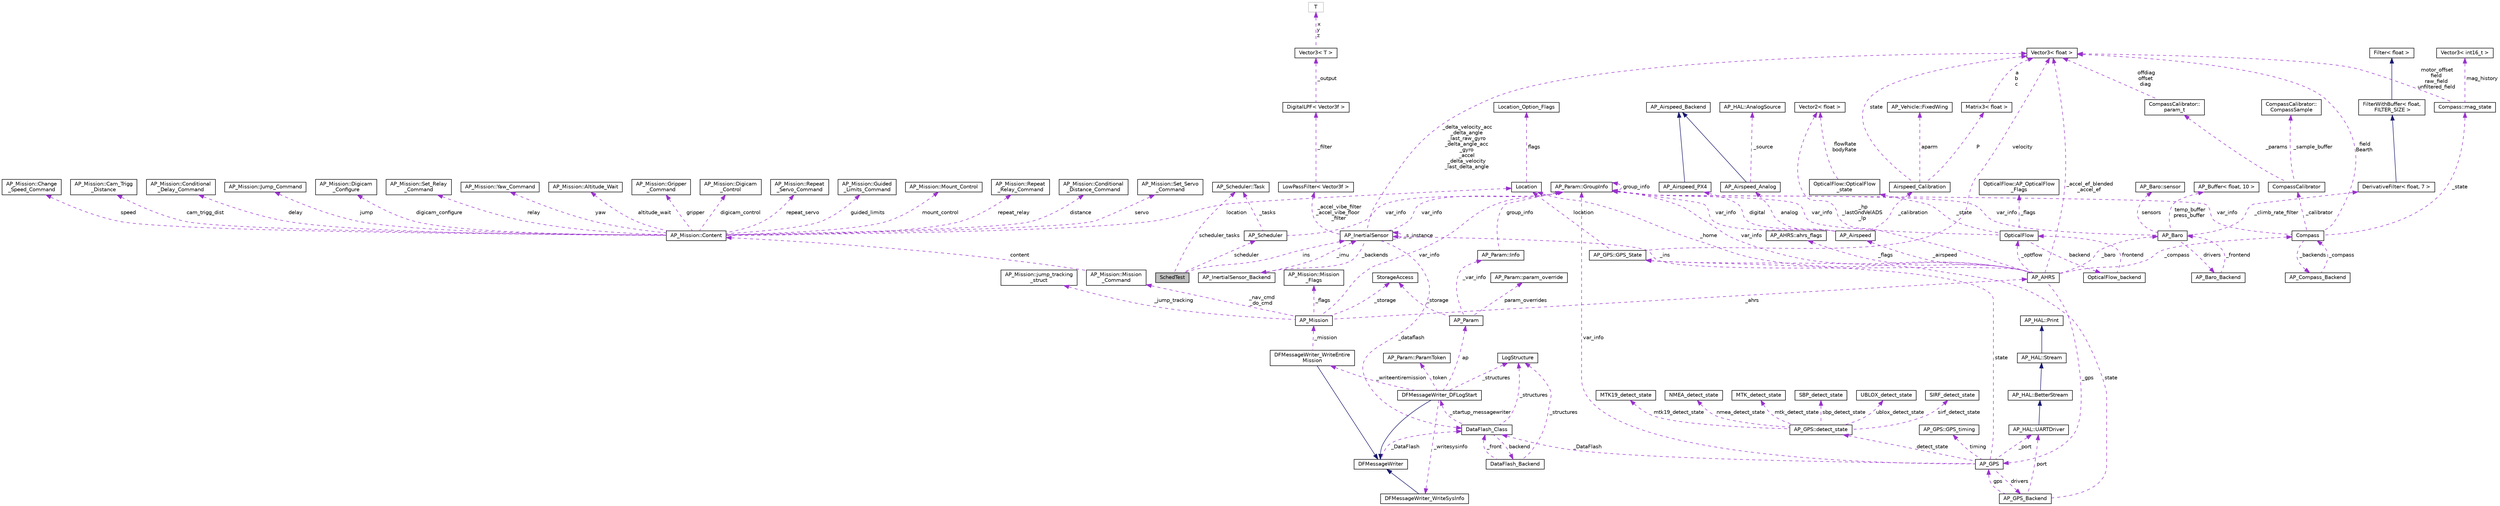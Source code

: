 digraph "SchedTest"
{
 // INTERACTIVE_SVG=YES
  edge [fontname="Helvetica",fontsize="10",labelfontname="Helvetica",labelfontsize="10"];
  node [fontname="Helvetica",fontsize="10",shape=record];
  Node1 [label="SchedTest",height=0.2,width=0.4,color="black", fillcolor="grey75", style="filled", fontcolor="black"];
  Node2 -> Node1 [dir="back",color="darkorchid3",fontsize="10",style="dashed",label=" scheduler" ,fontname="Helvetica"];
  Node2 [label="AP_Scheduler",height=0.2,width=0.4,color="black", fillcolor="white", style="filled",URL="$classAP__Scheduler.html"];
  Node3 -> Node2 [dir="back",color="darkorchid3",fontsize="10",style="dashed",label=" var_info" ,fontname="Helvetica"];
  Node3 [label="AP_Param::GroupInfo",height=0.2,width=0.4,color="black", fillcolor="white", style="filled",URL="$structAP__Param_1_1GroupInfo.html"];
  Node3 -> Node3 [dir="back",color="darkorchid3",fontsize="10",style="dashed",label=" group_info" ,fontname="Helvetica"];
  Node4 -> Node2 [dir="back",color="darkorchid3",fontsize="10",style="dashed",label=" _tasks" ,fontname="Helvetica"];
  Node4 [label="AP_Scheduler::Task",height=0.2,width=0.4,color="black", fillcolor="white", style="filled",URL="$structAP__Scheduler_1_1Task.html"];
  Node4 -> Node1 [dir="back",color="darkorchid3",fontsize="10",style="dashed",label=" scheduler_tasks" ,fontname="Helvetica"];
  Node5 -> Node1 [dir="back",color="darkorchid3",fontsize="10",style="dashed",label=" ins" ,fontname="Helvetica"];
  Node5 [label="AP_InertialSensor",height=0.2,width=0.4,color="black", fillcolor="white", style="filled",URL="$classAP__InertialSensor.html"];
  Node6 -> Node5 [dir="back",color="darkorchid3",fontsize="10",style="dashed",label=" _accel_vibe_filter\n_accel_vibe_floor\l_filter" ,fontname="Helvetica"];
  Node6 [label="LowPassFilter\< Vector3f \>",height=0.2,width=0.4,color="black", fillcolor="white", style="filled",URL="$classLowPassFilter.html"];
  Node7 -> Node6 [dir="back",color="darkorchid3",fontsize="10",style="dashed",label=" _filter" ,fontname="Helvetica"];
  Node7 [label="DigitalLPF\< Vector3f \>",height=0.2,width=0.4,color="black", fillcolor="white", style="filled",URL="$classDigitalLPF.html"];
  Node8 -> Node7 [dir="back",color="darkorchid3",fontsize="10",style="dashed",label=" _output" ,fontname="Helvetica"];
  Node8 [label="Vector3\< T \>",height=0.2,width=0.4,color="black", fillcolor="white", style="filled",URL="$classVector3.html"];
  Node9 -> Node8 [dir="back",color="darkorchid3",fontsize="10",style="dashed",label=" x\ny\nz" ,fontname="Helvetica"];
  Node9 [label="T",height=0.2,width=0.4,color="grey75", fillcolor="white", style="filled"];
  Node10 -> Node5 [dir="back",color="darkorchid3",fontsize="10",style="dashed",label=" _backends" ,fontname="Helvetica"];
  Node10 [label="AP_InertialSensor_Backend",height=0.2,width=0.4,color="black", fillcolor="white", style="filled",URL="$classAP__InertialSensor__Backend.html"];
  Node5 -> Node10 [dir="back",color="darkorchid3",fontsize="10",style="dashed",label=" _imu" ,fontname="Helvetica"];
  Node11 -> Node5 [dir="back",color="darkorchid3",fontsize="10",style="dashed",label=" _dataflash" ,fontname="Helvetica"];
  Node11 [label="DataFlash_Class",height=0.2,width=0.4,color="black", fillcolor="white", style="filled",URL="$classDataFlash__Class.html"];
  Node12 -> Node11 [dir="back",color="darkorchid3",fontsize="10",style="dashed",label=" _structures" ,fontname="Helvetica"];
  Node12 [label="LogStructure",height=0.2,width=0.4,color="black", fillcolor="white", style="filled",URL="$structLogStructure.html"];
  Node13 -> Node11 [dir="back",color="darkorchid3",fontsize="10",style="dashed",label=" backend" ,fontname="Helvetica"];
  Node13 [label="DataFlash_Backend",height=0.2,width=0.4,color="black", fillcolor="white", style="filled",URL="$classDataFlash__Backend.html"];
  Node12 -> Node13 [dir="back",color="darkorchid3",fontsize="10",style="dashed",label=" _structures" ,fontname="Helvetica"];
  Node11 -> Node13 [dir="back",color="darkorchid3",fontsize="10",style="dashed",label=" _front" ,fontname="Helvetica"];
  Node14 -> Node11 [dir="back",color="darkorchid3",fontsize="10",style="dashed",label=" _startup_messagewriter" ,fontname="Helvetica"];
  Node14 [label="DFMessageWriter_DFLogStart",height=0.2,width=0.4,color="black", fillcolor="white", style="filled",URL="$classDFMessageWriter__DFLogStart.html"];
  Node15 -> Node14 [dir="back",color="midnightblue",fontsize="10",style="solid",fontname="Helvetica"];
  Node15 [label="DFMessageWriter",height=0.2,width=0.4,color="black", fillcolor="white", style="filled",URL="$classDFMessageWriter.html"];
  Node11 -> Node15 [dir="back",color="darkorchid3",fontsize="10",style="dashed",label=" _DataFlash" ,fontname="Helvetica"];
  Node16 -> Node14 [dir="back",color="darkorchid3",fontsize="10",style="dashed",label=" _writeentiremission" ,fontname="Helvetica"];
  Node16 [label="DFMessageWriter_WriteEntire\lMission",height=0.2,width=0.4,color="black", fillcolor="white", style="filled",URL="$classDFMessageWriter__WriteEntireMission.html"];
  Node15 -> Node16 [dir="back",color="midnightblue",fontsize="10",style="solid",fontname="Helvetica"];
  Node17 -> Node16 [dir="back",color="darkorchid3",fontsize="10",style="dashed",label=" _mission" ,fontname="Helvetica"];
  Node17 [label="AP_Mission",height=0.2,width=0.4,color="black", fillcolor="white", style="filled",URL="$classAP__Mission.html",tooltip="Object managing Mission. "];
  Node18 -> Node17 [dir="back",color="darkorchid3",fontsize="10",style="dashed",label=" _storage" ,fontname="Helvetica"];
  Node18 [label="StorageAccess",height=0.2,width=0.4,color="black", fillcolor="white", style="filled",URL="$classStorageAccess.html"];
  Node19 -> Node17 [dir="back",color="darkorchid3",fontsize="10",style="dashed",label=" _nav_cmd\n_do_cmd" ,fontname="Helvetica"];
  Node19 [label="AP_Mission::Mission\l_Command",height=0.2,width=0.4,color="black", fillcolor="white", style="filled",URL="$structAP__Mission_1_1Mission__Command.html"];
  Node20 -> Node19 [dir="back",color="darkorchid3",fontsize="10",style="dashed",label=" content" ,fontname="Helvetica"];
  Node20 [label="AP_Mission::Content",height=0.2,width=0.4,color="black", fillcolor="white", style="filled",URL="$unionAP__Mission_1_1Content.html"];
  Node21 -> Node20 [dir="back",color="darkorchid3",fontsize="10",style="dashed",label=" guided_limits" ,fontname="Helvetica"];
  Node21 [label="AP_Mission::Guided\l_Limits_Command",height=0.2,width=0.4,color="black", fillcolor="white", style="filled",URL="$structAP__Mission_1_1Guided__Limits__Command.html"];
  Node22 -> Node20 [dir="back",color="darkorchid3",fontsize="10",style="dashed",label=" mount_control" ,fontname="Helvetica"];
  Node22 [label="AP_Mission::Mount_Control",height=0.2,width=0.4,color="black", fillcolor="white", style="filled",URL="$structAP__Mission_1_1Mount__Control.html"];
  Node23 -> Node20 [dir="back",color="darkorchid3",fontsize="10",style="dashed",label=" repeat_relay" ,fontname="Helvetica"];
  Node23 [label="AP_Mission::Repeat\l_Relay_Command",height=0.2,width=0.4,color="black", fillcolor="white", style="filled",URL="$structAP__Mission_1_1Repeat__Relay__Command.html"];
  Node24 -> Node20 [dir="back",color="darkorchid3",fontsize="10",style="dashed",label=" distance" ,fontname="Helvetica"];
  Node24 [label="AP_Mission::Conditional\l_Distance_Command",height=0.2,width=0.4,color="black", fillcolor="white", style="filled",URL="$structAP__Mission_1_1Conditional__Distance__Command.html"];
  Node25 -> Node20 [dir="back",color="darkorchid3",fontsize="10",style="dashed",label=" servo" ,fontname="Helvetica"];
  Node25 [label="AP_Mission::Set_Servo\l_Command",height=0.2,width=0.4,color="black", fillcolor="white", style="filled",URL="$structAP__Mission_1_1Set__Servo__Command.html"];
  Node26 -> Node20 [dir="back",color="darkorchid3",fontsize="10",style="dashed",label=" speed" ,fontname="Helvetica"];
  Node26 [label="AP_Mission::Change\l_Speed_Command",height=0.2,width=0.4,color="black", fillcolor="white", style="filled",URL="$structAP__Mission_1_1Change__Speed__Command.html"];
  Node27 -> Node20 [dir="back",color="darkorchid3",fontsize="10",style="dashed",label=" cam_trigg_dist" ,fontname="Helvetica"];
  Node27 [label="AP_Mission::Cam_Trigg\l_Distance",height=0.2,width=0.4,color="black", fillcolor="white", style="filled",URL="$structAP__Mission_1_1Cam__Trigg__Distance.html"];
  Node28 -> Node20 [dir="back",color="darkorchid3",fontsize="10",style="dashed",label=" delay" ,fontname="Helvetica"];
  Node28 [label="AP_Mission::Conditional\l_Delay_Command",height=0.2,width=0.4,color="black", fillcolor="white", style="filled",URL="$structAP__Mission_1_1Conditional__Delay__Command.html"];
  Node29 -> Node20 [dir="back",color="darkorchid3",fontsize="10",style="dashed",label=" jump" ,fontname="Helvetica"];
  Node29 [label="AP_Mission::Jump_Command",height=0.2,width=0.4,color="black", fillcolor="white", style="filled",URL="$structAP__Mission_1_1Jump__Command.html"];
  Node30 -> Node20 [dir="back",color="darkorchid3",fontsize="10",style="dashed",label=" location" ,fontname="Helvetica"];
  Node30 [label="Location",height=0.2,width=0.4,color="black", fillcolor="white", style="filled",URL="$structLocation.html"];
  Node31 -> Node30 [dir="back",color="darkorchid3",fontsize="10",style="dashed",label=" flags" ,fontname="Helvetica"];
  Node31 [label="Location_Option_Flags",height=0.2,width=0.4,color="black", fillcolor="white", style="filled",URL="$structLocation__Option__Flags.html"];
  Node32 -> Node20 [dir="back",color="darkorchid3",fontsize="10",style="dashed",label=" digicam_configure" ,fontname="Helvetica"];
  Node32 [label="AP_Mission::Digicam\l_Configure",height=0.2,width=0.4,color="black", fillcolor="white", style="filled",URL="$structAP__Mission_1_1Digicam__Configure.html"];
  Node33 -> Node20 [dir="back",color="darkorchid3",fontsize="10",style="dashed",label=" relay" ,fontname="Helvetica"];
  Node33 [label="AP_Mission::Set_Relay\l_Command",height=0.2,width=0.4,color="black", fillcolor="white", style="filled",URL="$structAP__Mission_1_1Set__Relay__Command.html"];
  Node34 -> Node20 [dir="back",color="darkorchid3",fontsize="10",style="dashed",label=" yaw" ,fontname="Helvetica"];
  Node34 [label="AP_Mission::Yaw_Command",height=0.2,width=0.4,color="black", fillcolor="white", style="filled",URL="$structAP__Mission_1_1Yaw__Command.html"];
  Node35 -> Node20 [dir="back",color="darkorchid3",fontsize="10",style="dashed",label=" altitude_wait" ,fontname="Helvetica"];
  Node35 [label="AP_Mission::Altitude_Wait",height=0.2,width=0.4,color="black", fillcolor="white", style="filled",URL="$structAP__Mission_1_1Altitude__Wait.html"];
  Node36 -> Node20 [dir="back",color="darkorchid3",fontsize="10",style="dashed",label=" gripper" ,fontname="Helvetica"];
  Node36 [label="AP_Mission::Gripper\l_Command",height=0.2,width=0.4,color="black", fillcolor="white", style="filled",URL="$structAP__Mission_1_1Gripper__Command.html"];
  Node37 -> Node20 [dir="back",color="darkorchid3",fontsize="10",style="dashed",label=" digicam_control" ,fontname="Helvetica"];
  Node37 [label="AP_Mission::Digicam\l_Control",height=0.2,width=0.4,color="black", fillcolor="white", style="filled",URL="$structAP__Mission_1_1Digicam__Control.html"];
  Node38 -> Node20 [dir="back",color="darkorchid3",fontsize="10",style="dashed",label=" repeat_servo" ,fontname="Helvetica"];
  Node38 [label="AP_Mission::Repeat\l_Servo_Command",height=0.2,width=0.4,color="black", fillcolor="white", style="filled",URL="$structAP__Mission_1_1Repeat__Servo__Command.html"];
  Node3 -> Node17 [dir="back",color="darkorchid3",fontsize="10",style="dashed",label=" var_info" ,fontname="Helvetica"];
  Node39 -> Node17 [dir="back",color="darkorchid3",fontsize="10",style="dashed",label=" _flags" ,fontname="Helvetica"];
  Node39 [label="AP_Mission::Mission\l_Flags",height=0.2,width=0.4,color="black", fillcolor="white", style="filled",URL="$structAP__Mission_1_1Mission__Flags.html"];
  Node40 -> Node17 [dir="back",color="darkorchid3",fontsize="10",style="dashed",label=" _ahrs" ,fontname="Helvetica"];
  Node40 [label="AP_AHRS",height=0.2,width=0.4,color="black", fillcolor="white", style="filled",URL="$classAP__AHRS.html"];
  Node41 -> Node40 [dir="back",color="darkorchid3",fontsize="10",style="dashed",label=" _flags" ,fontname="Helvetica"];
  Node41 [label="AP_AHRS::ahrs_flags",height=0.2,width=0.4,color="black", fillcolor="white", style="filled",URL="$structAP__AHRS_1_1ahrs__flags.html"];
  Node42 -> Node40 [dir="back",color="darkorchid3",fontsize="10",style="dashed",label=" _baro" ,fontname="Helvetica"];
  Node42 [label="AP_Baro",height=0.2,width=0.4,color="black", fillcolor="white", style="filled",URL="$classAP__Baro.html"];
  Node43 -> Node42 [dir="back",color="darkorchid3",fontsize="10",style="dashed",label=" sensors" ,fontname="Helvetica"];
  Node43 [label="AP_Baro::sensor",height=0.2,width=0.4,color="black", fillcolor="white", style="filled",URL="$structAP__Baro_1_1sensor.html"];
  Node44 -> Node42 [dir="back",color="darkorchid3",fontsize="10",style="dashed",label=" temp_buffer\npress_buffer" ,fontname="Helvetica"];
  Node44 [label="AP_Buffer\< float, 10 \>",height=0.2,width=0.4,color="black", fillcolor="white", style="filled",URL="$classAP__Buffer.html"];
  Node45 -> Node42 [dir="back",color="darkorchid3",fontsize="10",style="dashed",label=" _climb_rate_filter" ,fontname="Helvetica"];
  Node45 [label="DerivativeFilter\< float, 7 \>",height=0.2,width=0.4,color="black", fillcolor="white", style="filled",URL="$classDerivativeFilter.html"];
  Node46 -> Node45 [dir="back",color="midnightblue",fontsize="10",style="solid",fontname="Helvetica"];
  Node46 [label="FilterWithBuffer\< float,\l FILTER_SIZE \>",height=0.2,width=0.4,color="black", fillcolor="white", style="filled",URL="$classFilterWithBuffer.html"];
  Node47 -> Node46 [dir="back",color="midnightblue",fontsize="10",style="solid",fontname="Helvetica"];
  Node47 [label="Filter\< float \>",height=0.2,width=0.4,color="black", fillcolor="white", style="filled",URL="$classFilter.html"];
  Node3 -> Node42 [dir="back",color="darkorchid3",fontsize="10",style="dashed",label=" var_info" ,fontname="Helvetica"];
  Node48 -> Node42 [dir="back",color="darkorchid3",fontsize="10",style="dashed",label=" drivers" ,fontname="Helvetica"];
  Node48 [label="AP_Baro_Backend",height=0.2,width=0.4,color="black", fillcolor="white", style="filled",URL="$classAP__Baro__Backend.html",tooltip="-*- tab-width: 4; Mode: C++; c-basic-offset: 4; indent-tabs-mode: nil -*- "];
  Node42 -> Node48 [dir="back",color="darkorchid3",fontsize="10",style="dashed",label=" _frontend" ,fontname="Helvetica"];
  Node49 -> Node40 [dir="back",color="darkorchid3",fontsize="10",style="dashed",label=" _optflow" ,fontname="Helvetica"];
  Node49 [label="OpticalFlow",height=0.2,width=0.4,color="black", fillcolor="white", style="filled",URL="$classOpticalFlow.html"];
  Node3 -> Node49 [dir="back",color="darkorchid3",fontsize="10",style="dashed",label=" var_info" ,fontname="Helvetica"];
  Node50 -> Node49 [dir="back",color="darkorchid3",fontsize="10",style="dashed",label=" _state" ,fontname="Helvetica"];
  Node50 [label="OpticalFlow::OpticalFlow\l_state",height=0.2,width=0.4,color="black", fillcolor="white", style="filled",URL="$structOpticalFlow_1_1OpticalFlow__state.html"];
  Node51 -> Node50 [dir="back",color="darkorchid3",fontsize="10",style="dashed",label=" flowRate\nbodyRate" ,fontname="Helvetica"];
  Node51 [label="Vector2\< float \>",height=0.2,width=0.4,color="black", fillcolor="white", style="filled",URL="$structVector2.html"];
  Node52 -> Node49 [dir="back",color="darkorchid3",fontsize="10",style="dashed",label=" backend" ,fontname="Helvetica"];
  Node52 [label="OpticalFlow_backend",height=0.2,width=0.4,color="black", fillcolor="white", style="filled",URL="$classOpticalFlow__backend.html"];
  Node49 -> Node52 [dir="back",color="darkorchid3",fontsize="10",style="dashed",label=" frontend" ,fontname="Helvetica"];
  Node53 -> Node49 [dir="back",color="darkorchid3",fontsize="10",style="dashed",label=" _flags" ,fontname="Helvetica"];
  Node53 [label="OpticalFlow::AP_OpticalFlow\l_Flags",height=0.2,width=0.4,color="black", fillcolor="white", style="filled",URL="$structOpticalFlow_1_1AP__OpticalFlow__Flags.html"];
  Node3 -> Node40 [dir="back",color="darkorchid3",fontsize="10",style="dashed",label=" var_info" ,fontname="Helvetica"];
  Node54 -> Node40 [dir="back",color="darkorchid3",fontsize="10",style="dashed",label=" _accel_ef_blended\n_accel_ef" ,fontname="Helvetica"];
  Node54 [label="Vector3\< float \>",height=0.2,width=0.4,color="black", fillcolor="white", style="filled",URL="$classVector3.html"];
  Node5 -> Node40 [dir="back",color="darkorchid3",fontsize="10",style="dashed",label=" _ins" ,fontname="Helvetica"];
  Node55 -> Node40 [dir="back",color="darkorchid3",fontsize="10",style="dashed",label=" _airspeed" ,fontname="Helvetica"];
  Node55 [label="AP_Airspeed",height=0.2,width=0.4,color="black", fillcolor="white", style="filled",URL="$classAP__Airspeed.html"];
  Node56 -> Node55 [dir="back",color="darkorchid3",fontsize="10",style="dashed",label=" analog" ,fontname="Helvetica"];
  Node56 [label="AP_Airspeed_Analog",height=0.2,width=0.4,color="black", fillcolor="white", style="filled",URL="$classAP__Airspeed__Analog.html",tooltip="-*- tab-width: 4; Mode: C++; c-basic-offset: 4; indent-tabs-mode: nil -*- "];
  Node57 -> Node56 [dir="back",color="midnightblue",fontsize="10",style="solid",fontname="Helvetica"];
  Node57 [label="AP_Airspeed_Backend",height=0.2,width=0.4,color="black", fillcolor="white", style="filled",URL="$classAP__Airspeed__Backend.html",tooltip="-*- tab-width: 4; Mode: C++; c-basic-offset: 4; indent-tabs-mode: nil -*- "];
  Node58 -> Node56 [dir="back",color="darkorchid3",fontsize="10",style="dashed",label=" _source" ,fontname="Helvetica"];
  Node58 [label="AP_HAL::AnalogSource",height=0.2,width=0.4,color="black", fillcolor="white", style="filled",URL="$classAP__HAL_1_1AnalogSource.html"];
  Node3 -> Node55 [dir="back",color="darkorchid3",fontsize="10",style="dashed",label=" var_info" ,fontname="Helvetica"];
  Node59 -> Node55 [dir="back",color="darkorchid3",fontsize="10",style="dashed",label=" digital" ,fontname="Helvetica"];
  Node59 [label="AP_Airspeed_PX4",height=0.2,width=0.4,color="black", fillcolor="white", style="filled",URL="$classAP__Airspeed__PX4.html",tooltip="-*- tab-width: 4; Mode: C++; c-basic-offset: 4; indent-tabs-mode: nil -*- "];
  Node57 -> Node59 [dir="back",color="midnightblue",fontsize="10",style="solid",fontname="Helvetica"];
  Node60 -> Node55 [dir="back",color="darkorchid3",fontsize="10",style="dashed",label=" _calibration" ,fontname="Helvetica"];
  Node60 [label="Airspeed_Calibration",height=0.2,width=0.4,color="black", fillcolor="white", style="filled",URL="$classAirspeed__Calibration.html",tooltip="-*- tab-width: 4; Mode: C++; c-basic-offset: 4; indent-tabs-mode: nil -*- "];
  Node61 -> Node60 [dir="back",color="darkorchid3",fontsize="10",style="dashed",label=" P" ,fontname="Helvetica"];
  Node61 [label="Matrix3\< float \>",height=0.2,width=0.4,color="black", fillcolor="white", style="filled",URL="$classMatrix3.html"];
  Node54 -> Node61 [dir="back",color="darkorchid3",fontsize="10",style="dashed",label=" a\nb\nc" ,fontname="Helvetica"];
  Node54 -> Node60 [dir="back",color="darkorchid3",fontsize="10",style="dashed",label=" state" ,fontname="Helvetica"];
  Node62 -> Node60 [dir="back",color="darkorchid3",fontsize="10",style="dashed",label=" aparm" ,fontname="Helvetica"];
  Node62 [label="AP_Vehicle::FixedWing",height=0.2,width=0.4,color="black", fillcolor="white", style="filled",URL="$structAP__Vehicle_1_1FixedWing.html"];
  Node51 -> Node40 [dir="back",color="darkorchid3",fontsize="10",style="dashed",label=" _hp\n_lastGndVelADS\n_lp" ,fontname="Helvetica"];
  Node63 -> Node40 [dir="back",color="darkorchid3",fontsize="10",style="dashed",label=" _gps" ,fontname="Helvetica"];
  Node63 [label="AP_GPS",height=0.2,width=0.4,color="black", fillcolor="white", style="filled",URL="$classAP__GPS.html"];
  Node64 -> Node63 [dir="back",color="darkorchid3",fontsize="10",style="dashed",label=" detect_state" ,fontname="Helvetica"];
  Node64 [label="AP_GPS::detect_state",height=0.2,width=0.4,color="black", fillcolor="white", style="filled",URL="$structAP__GPS_1_1detect__state.html"];
  Node65 -> Node64 [dir="back",color="darkorchid3",fontsize="10",style="dashed",label=" sbp_detect_state" ,fontname="Helvetica"];
  Node65 [label="SBP_detect_state",height=0.2,width=0.4,color="black", fillcolor="white", style="filled",URL="$structSBP__detect__state.html"];
  Node66 -> Node64 [dir="back",color="darkorchid3",fontsize="10",style="dashed",label=" ublox_detect_state" ,fontname="Helvetica"];
  Node66 [label="UBLOX_detect_state",height=0.2,width=0.4,color="black", fillcolor="white", style="filled",URL="$structUBLOX__detect__state.html"];
  Node67 -> Node64 [dir="back",color="darkorchid3",fontsize="10",style="dashed",label=" sirf_detect_state" ,fontname="Helvetica"];
  Node67 [label="SIRF_detect_state",height=0.2,width=0.4,color="black", fillcolor="white", style="filled",URL="$structSIRF__detect__state.html"];
  Node68 -> Node64 [dir="back",color="darkorchid3",fontsize="10",style="dashed",label=" mtk19_detect_state" ,fontname="Helvetica"];
  Node68 [label="MTK19_detect_state",height=0.2,width=0.4,color="black", fillcolor="white", style="filled",URL="$structMTK19__detect__state.html"];
  Node69 -> Node64 [dir="back",color="darkorchid3",fontsize="10",style="dashed",label=" nmea_detect_state" ,fontname="Helvetica"];
  Node69 [label="NMEA_detect_state",height=0.2,width=0.4,color="black", fillcolor="white", style="filled",URL="$structNMEA__detect__state.html"];
  Node70 -> Node64 [dir="back",color="darkorchid3",fontsize="10",style="dashed",label=" mtk_detect_state" ,fontname="Helvetica"];
  Node70 [label="MTK_detect_state",height=0.2,width=0.4,color="black", fillcolor="white", style="filled",URL="$structMTK__detect__state.html"];
  Node71 -> Node63 [dir="back",color="darkorchid3",fontsize="10",style="dashed",label=" timing" ,fontname="Helvetica"];
  Node71 [label="AP_GPS::GPS_timing",height=0.2,width=0.4,color="black", fillcolor="white", style="filled",URL="$structAP__GPS_1_1GPS__timing.html"];
  Node72 -> Node63 [dir="back",color="darkorchid3",fontsize="10",style="dashed",label=" drivers" ,fontname="Helvetica"];
  Node72 [label="AP_GPS_Backend",height=0.2,width=0.4,color="black", fillcolor="white", style="filled",URL="$classAP__GPS__Backend.html"];
  Node73 -> Node72 [dir="back",color="darkorchid3",fontsize="10",style="dashed",label=" port" ,fontname="Helvetica"];
  Node73 [label="AP_HAL::UARTDriver",height=0.2,width=0.4,color="black", fillcolor="white", style="filled",URL="$classAP__HAL_1_1UARTDriver.html"];
  Node74 -> Node73 [dir="back",color="midnightblue",fontsize="10",style="solid",fontname="Helvetica"];
  Node74 [label="AP_HAL::BetterStream",height=0.2,width=0.4,color="black", fillcolor="white", style="filled",URL="$classAP__HAL_1_1BetterStream.html"];
  Node75 -> Node74 [dir="back",color="midnightblue",fontsize="10",style="solid",fontname="Helvetica"];
  Node75 [label="AP_HAL::Stream",height=0.2,width=0.4,color="black", fillcolor="white", style="filled",URL="$classAP__HAL_1_1Stream.html"];
  Node76 -> Node75 [dir="back",color="midnightblue",fontsize="10",style="solid",fontname="Helvetica"];
  Node76 [label="AP_HAL::Print",height=0.2,width=0.4,color="black", fillcolor="white", style="filled",URL="$classAP__HAL_1_1Print.html"];
  Node63 -> Node72 [dir="back",color="darkorchid3",fontsize="10",style="dashed",label=" gps" ,fontname="Helvetica"];
  Node77 -> Node72 [dir="back",color="darkorchid3",fontsize="10",style="dashed",label=" state" ,fontname="Helvetica"];
  Node77 [label="AP_GPS::GPS_State",height=0.2,width=0.4,color="black", fillcolor="white", style="filled",URL="$structAP__GPS_1_1GPS__State.html"];
  Node54 -> Node77 [dir="back",color="darkorchid3",fontsize="10",style="dashed",label=" velocity" ,fontname="Helvetica"];
  Node30 -> Node77 [dir="back",color="darkorchid3",fontsize="10",style="dashed",label=" location" ,fontname="Helvetica"];
  Node11 -> Node63 [dir="back",color="darkorchid3",fontsize="10",style="dashed",label=" _DataFlash" ,fontname="Helvetica"];
  Node73 -> Node63 [dir="back",color="darkorchid3",fontsize="10",style="dashed",label=" _port" ,fontname="Helvetica"];
  Node3 -> Node63 [dir="back",color="darkorchid3",fontsize="10",style="dashed",label=" var_info" ,fontname="Helvetica"];
  Node77 -> Node63 [dir="back",color="darkorchid3",fontsize="10",style="dashed",label=" state" ,fontname="Helvetica"];
  Node30 -> Node40 [dir="back",color="darkorchid3",fontsize="10",style="dashed",label=" _home" ,fontname="Helvetica"];
  Node78 -> Node40 [dir="back",color="darkorchid3",fontsize="10",style="dashed",label=" _compass" ,fontname="Helvetica"];
  Node78 [label="Compass",height=0.2,width=0.4,color="black", fillcolor="white", style="filled",URL="$classCompass.html"];
  Node3 -> Node78 [dir="back",color="darkorchid3",fontsize="10",style="dashed",label=" var_info" ,fontname="Helvetica"];
  Node54 -> Node78 [dir="back",color="darkorchid3",fontsize="10",style="dashed",label=" field\nBearth" ,fontname="Helvetica"];
  Node79 -> Node78 [dir="back",color="darkorchid3",fontsize="10",style="dashed",label=" _calibrator" ,fontname="Helvetica"];
  Node79 [label="CompassCalibrator",height=0.2,width=0.4,color="black", fillcolor="white", style="filled",URL="$classCompassCalibrator.html"];
  Node80 -> Node79 [dir="back",color="darkorchid3",fontsize="10",style="dashed",label=" _params" ,fontname="Helvetica"];
  Node80 [label="CompassCalibrator::\lparam_t",height=0.2,width=0.4,color="black", fillcolor="white", style="filled",URL="$classCompassCalibrator_1_1param__t.html"];
  Node54 -> Node80 [dir="back",color="darkorchid3",fontsize="10",style="dashed",label=" offdiag\noffset\ndiag" ,fontname="Helvetica"];
  Node81 -> Node79 [dir="back",color="darkorchid3",fontsize="10",style="dashed",label=" _sample_buffer" ,fontname="Helvetica"];
  Node81 [label="CompassCalibrator::\lCompassSample",height=0.2,width=0.4,color="black", fillcolor="white", style="filled",URL="$classCompassCalibrator_1_1CompassSample.html"];
  Node82 -> Node78 [dir="back",color="darkorchid3",fontsize="10",style="dashed",label=" _backends" ,fontname="Helvetica"];
  Node82 [label="AP_Compass_Backend",height=0.2,width=0.4,color="black", fillcolor="white", style="filled",URL="$classAP__Compass__Backend.html"];
  Node78 -> Node82 [dir="back",color="darkorchid3",fontsize="10",style="dashed",label=" _compass" ,fontname="Helvetica"];
  Node83 -> Node78 [dir="back",color="darkorchid3",fontsize="10",style="dashed",label=" _state" ,fontname="Helvetica"];
  Node83 [label="Compass::mag_state",height=0.2,width=0.4,color="black", fillcolor="white", style="filled",URL="$structCompass_1_1mag__state.html"];
  Node54 -> Node83 [dir="back",color="darkorchid3",fontsize="10",style="dashed",label=" motor_offset\nfield\nraw_field\nunfiltered_field" ,fontname="Helvetica"];
  Node84 -> Node83 [dir="back",color="darkorchid3",fontsize="10",style="dashed",label=" mag_history" ,fontname="Helvetica"];
  Node84 [label="Vector3\< int16_t \>",height=0.2,width=0.4,color="black", fillcolor="white", style="filled",URL="$classVector3.html"];
  Node85 -> Node17 [dir="back",color="darkorchid3",fontsize="10",style="dashed",label=" _jump_tracking" ,fontname="Helvetica"];
  Node85 [label="AP_Mission::jump_tracking\l_struct",height=0.2,width=0.4,color="black", fillcolor="white", style="filled",URL="$structAP__Mission_1_1jump__tracking__struct.html"];
  Node86 -> Node14 [dir="back",color="darkorchid3",fontsize="10",style="dashed",label=" _writesysinfo" ,fontname="Helvetica"];
  Node86 [label="DFMessageWriter_WriteSysInfo",height=0.2,width=0.4,color="black", fillcolor="white", style="filled",URL="$classDFMessageWriter__WriteSysInfo.html"];
  Node15 -> Node86 [dir="back",color="midnightblue",fontsize="10",style="solid",fontname="Helvetica"];
  Node87 -> Node14 [dir="back",color="darkorchid3",fontsize="10",style="dashed",label=" token" ,fontname="Helvetica"];
  Node87 [label="AP_Param::ParamToken",height=0.2,width=0.4,color="black", fillcolor="white", style="filled",URL="$structAP__Param_1_1ParamToken.html"];
  Node12 -> Node14 [dir="back",color="darkorchid3",fontsize="10",style="dashed",label=" _structures" ,fontname="Helvetica"];
  Node88 -> Node14 [dir="back",color="darkorchid3",fontsize="10",style="dashed",label=" ap" ,fontname="Helvetica"];
  Node88 [label="AP_Param",height=0.2,width=0.4,color="black", fillcolor="white", style="filled",URL="$classAP__Param.html"];
  Node18 -> Node88 [dir="back",color="darkorchid3",fontsize="10",style="dashed",label=" _storage" ,fontname="Helvetica"];
  Node89 -> Node88 [dir="back",color="darkorchid3",fontsize="10",style="dashed",label=" _var_info" ,fontname="Helvetica"];
  Node89 [label="AP_Param::Info",height=0.2,width=0.4,color="black", fillcolor="white", style="filled",URL="$structAP__Param_1_1Info.html"];
  Node3 -> Node89 [dir="back",color="darkorchid3",fontsize="10",style="dashed",label=" group_info" ,fontname="Helvetica"];
  Node90 -> Node88 [dir="back",color="darkorchid3",fontsize="10",style="dashed",label=" param_overrides" ,fontname="Helvetica"];
  Node90 [label="AP_Param::param_override",height=0.2,width=0.4,color="black", fillcolor="white", style="filled",URL="$structAP__Param_1_1param__override.html"];
  Node3 -> Node5 [dir="back",color="darkorchid3",fontsize="10",style="dashed",label=" var_info" ,fontname="Helvetica"];
  Node5 -> Node5 [dir="back",color="darkorchid3",fontsize="10",style="dashed",label=" _s_instance" ,fontname="Helvetica"];
  Node54 -> Node5 [dir="back",color="darkorchid3",fontsize="10",style="dashed",label=" _delta_velocity_acc\n_delta_angle\n_last_raw_gyro\n_delta_angle_acc\n_gyro\n_accel\n_delta_velocity\n_last_delta_angle" ,fontname="Helvetica"];
}
